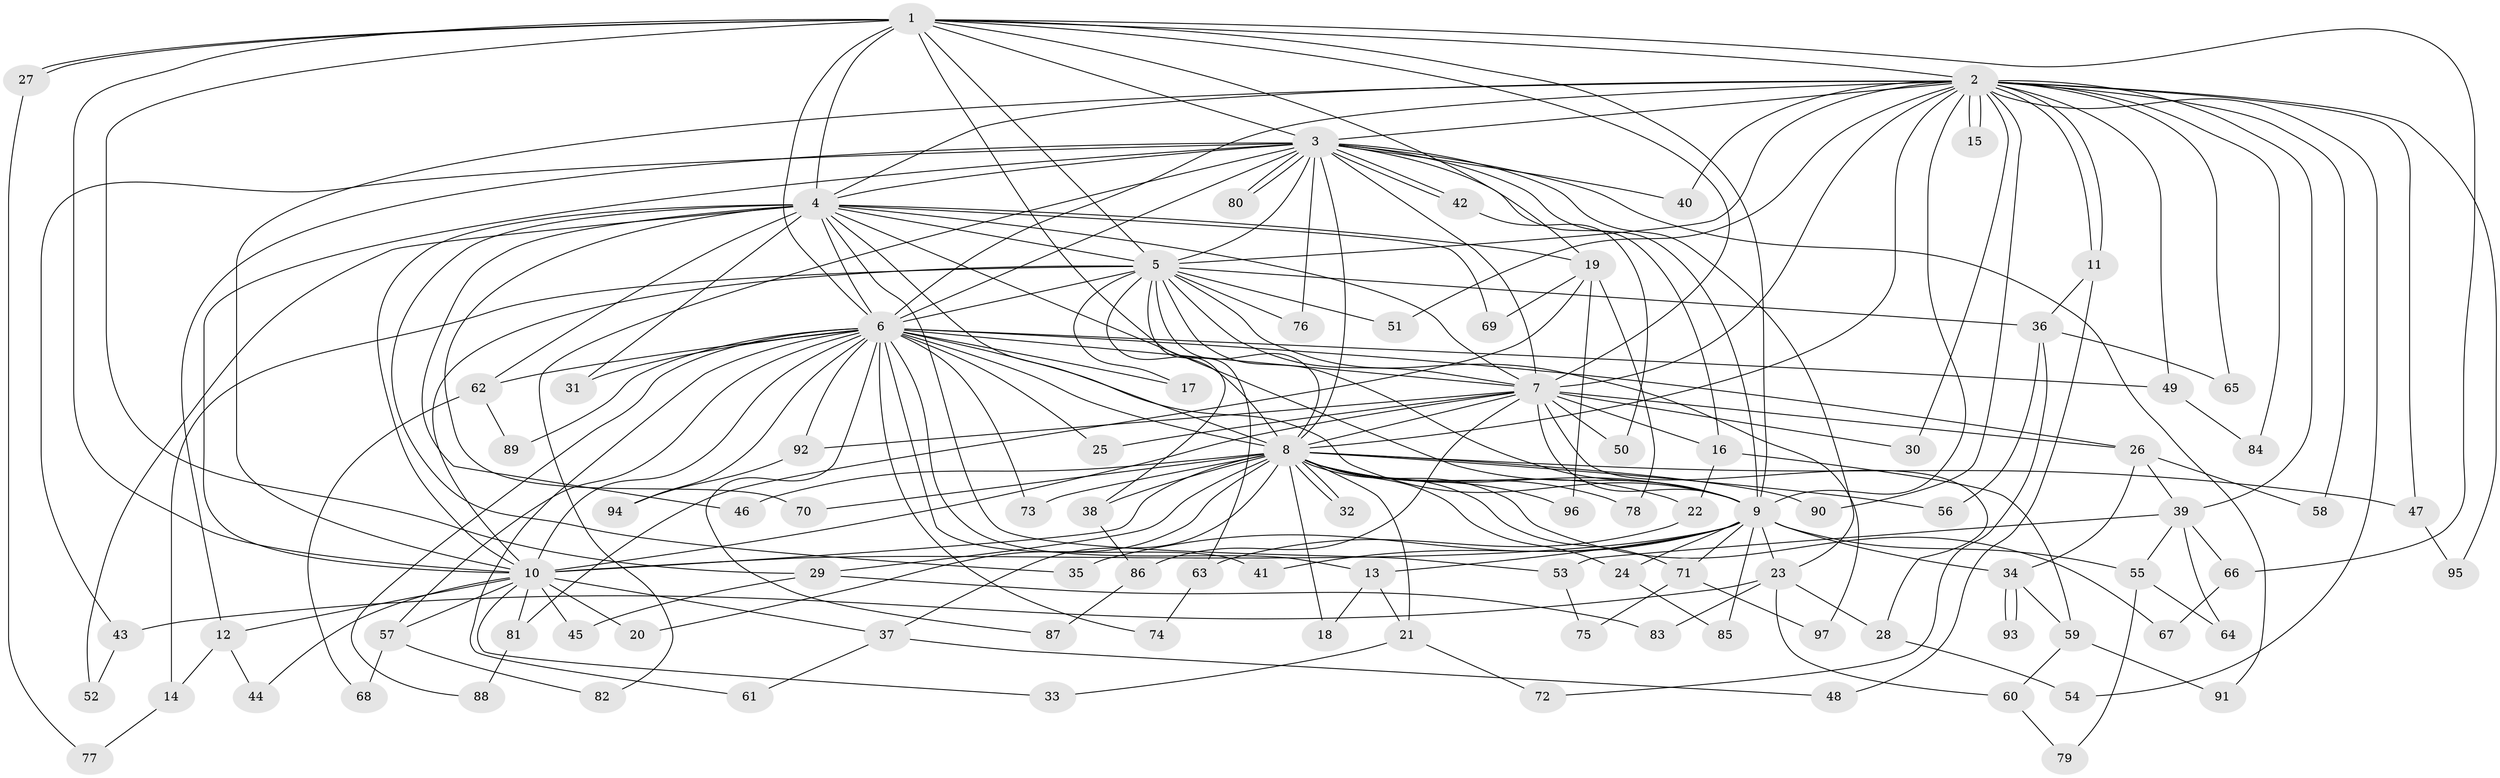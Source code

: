 // coarse degree distribution, {11: 0.014084507042253521, 21: 0.014084507042253521, 19: 0.014084507042253521, 15: 0.014084507042253521, 18: 0.014084507042253521, 29: 0.014084507042253521, 32: 0.014084507042253521, 14: 0.014084507042253521, 4: 0.14084507042253522, 3: 0.16901408450704225, 2: 0.4788732394366197, 6: 0.028169014084507043, 7: 0.014084507042253521, 5: 0.014084507042253521, 1: 0.04225352112676056}
// Generated by graph-tools (version 1.1) at 2025/51/02/27/25 19:51:49]
// undirected, 97 vertices, 219 edges
graph export_dot {
graph [start="1"]
  node [color=gray90,style=filled];
  1;
  2;
  3;
  4;
  5;
  6;
  7;
  8;
  9;
  10;
  11;
  12;
  13;
  14;
  15;
  16;
  17;
  18;
  19;
  20;
  21;
  22;
  23;
  24;
  25;
  26;
  27;
  28;
  29;
  30;
  31;
  32;
  33;
  34;
  35;
  36;
  37;
  38;
  39;
  40;
  41;
  42;
  43;
  44;
  45;
  46;
  47;
  48;
  49;
  50;
  51;
  52;
  53;
  54;
  55;
  56;
  57;
  58;
  59;
  60;
  61;
  62;
  63;
  64;
  65;
  66;
  67;
  68;
  69;
  70;
  71;
  72;
  73;
  74;
  75;
  76;
  77;
  78;
  79;
  80;
  81;
  82;
  83;
  84;
  85;
  86;
  87;
  88;
  89;
  90;
  91;
  92;
  93;
  94;
  95;
  96;
  97;
  1 -- 2;
  1 -- 3;
  1 -- 4;
  1 -- 5;
  1 -- 6;
  1 -- 7;
  1 -- 8;
  1 -- 9;
  1 -- 10;
  1 -- 19;
  1 -- 27;
  1 -- 27;
  1 -- 29;
  1 -- 66;
  2 -- 3;
  2 -- 4;
  2 -- 5;
  2 -- 6;
  2 -- 7;
  2 -- 8;
  2 -- 9;
  2 -- 10;
  2 -- 11;
  2 -- 11;
  2 -- 15;
  2 -- 15;
  2 -- 30;
  2 -- 39;
  2 -- 40;
  2 -- 47;
  2 -- 49;
  2 -- 51;
  2 -- 54;
  2 -- 58;
  2 -- 65;
  2 -- 84;
  2 -- 90;
  2 -- 95;
  3 -- 4;
  3 -- 5;
  3 -- 6;
  3 -- 7;
  3 -- 8;
  3 -- 9;
  3 -- 10;
  3 -- 12;
  3 -- 16;
  3 -- 23;
  3 -- 40;
  3 -- 42;
  3 -- 42;
  3 -- 43;
  3 -- 76;
  3 -- 80;
  3 -- 80;
  3 -- 82;
  3 -- 91;
  4 -- 5;
  4 -- 6;
  4 -- 7;
  4 -- 8;
  4 -- 9;
  4 -- 10;
  4 -- 19;
  4 -- 31;
  4 -- 35;
  4 -- 46;
  4 -- 52;
  4 -- 53;
  4 -- 62;
  4 -- 69;
  4 -- 70;
  5 -- 6;
  5 -- 7;
  5 -- 8;
  5 -- 9;
  5 -- 10;
  5 -- 14;
  5 -- 17;
  5 -- 36;
  5 -- 38;
  5 -- 51;
  5 -- 63;
  5 -- 76;
  5 -- 97;
  6 -- 7;
  6 -- 8;
  6 -- 9;
  6 -- 10;
  6 -- 13;
  6 -- 17;
  6 -- 25;
  6 -- 26;
  6 -- 31;
  6 -- 41;
  6 -- 49;
  6 -- 57;
  6 -- 61;
  6 -- 62;
  6 -- 73;
  6 -- 74;
  6 -- 87;
  6 -- 88;
  6 -- 89;
  6 -- 92;
  6 -- 94;
  7 -- 8;
  7 -- 9;
  7 -- 10;
  7 -- 16;
  7 -- 25;
  7 -- 26;
  7 -- 28;
  7 -- 30;
  7 -- 50;
  7 -- 86;
  7 -- 92;
  8 -- 9;
  8 -- 10;
  8 -- 18;
  8 -- 20;
  8 -- 21;
  8 -- 22;
  8 -- 24;
  8 -- 29;
  8 -- 32;
  8 -- 32;
  8 -- 37;
  8 -- 38;
  8 -- 46;
  8 -- 47;
  8 -- 56;
  8 -- 67;
  8 -- 70;
  8 -- 71;
  8 -- 73;
  8 -- 78;
  8 -- 90;
  8 -- 96;
  9 -- 10;
  9 -- 13;
  9 -- 23;
  9 -- 24;
  9 -- 34;
  9 -- 35;
  9 -- 41;
  9 -- 55;
  9 -- 71;
  9 -- 85;
  10 -- 12;
  10 -- 20;
  10 -- 33;
  10 -- 37;
  10 -- 44;
  10 -- 45;
  10 -- 57;
  10 -- 81;
  11 -- 36;
  11 -- 48;
  12 -- 14;
  12 -- 44;
  13 -- 18;
  13 -- 21;
  14 -- 77;
  16 -- 22;
  16 -- 59;
  19 -- 69;
  19 -- 78;
  19 -- 81;
  19 -- 96;
  21 -- 33;
  21 -- 72;
  22 -- 63;
  23 -- 28;
  23 -- 43;
  23 -- 60;
  23 -- 83;
  24 -- 85;
  26 -- 34;
  26 -- 39;
  26 -- 58;
  27 -- 77;
  28 -- 54;
  29 -- 45;
  29 -- 83;
  34 -- 59;
  34 -- 93;
  34 -- 93;
  36 -- 56;
  36 -- 65;
  36 -- 72;
  37 -- 48;
  37 -- 61;
  38 -- 86;
  39 -- 53;
  39 -- 55;
  39 -- 64;
  39 -- 66;
  42 -- 50;
  43 -- 52;
  47 -- 95;
  49 -- 84;
  53 -- 75;
  55 -- 64;
  55 -- 79;
  57 -- 68;
  57 -- 82;
  59 -- 60;
  59 -- 91;
  60 -- 79;
  62 -- 68;
  62 -- 89;
  63 -- 74;
  66 -- 67;
  71 -- 75;
  71 -- 97;
  81 -- 88;
  86 -- 87;
  92 -- 94;
}
